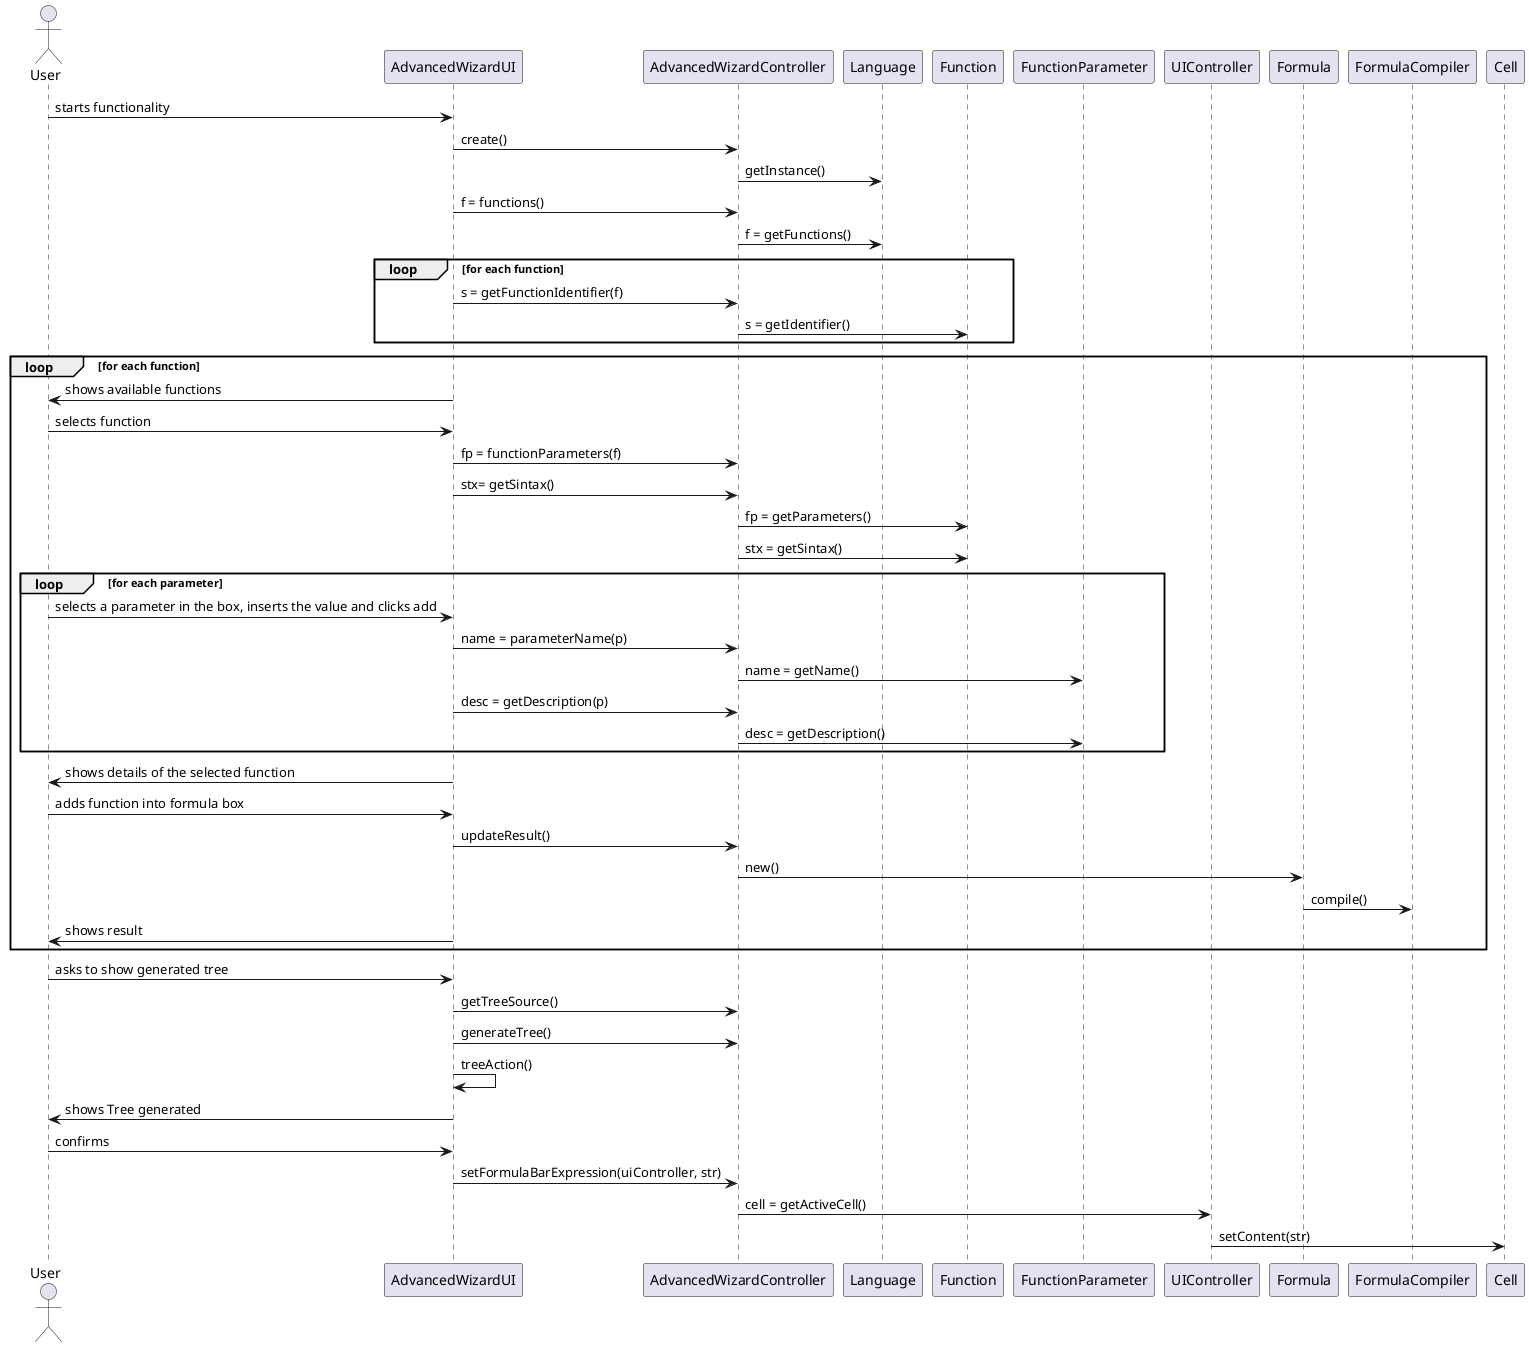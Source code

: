 @startuml
actor User 
participant AdvancedWizardUI
participant AdvancedWizardController
participant Language
participant Function
participant FunctionParameter
participant UIController
participant Formula
participant FormulaCompiler

User->AdvancedWizardUI: starts functionality
AdvancedWizardUI->AdvancedWizardController: create()
AdvancedWizardController->Language: getInstance()
AdvancedWizardUI->AdvancedWizardController: f = functions()
AdvancedWizardController->Language: f = getFunctions()

loop for each function
    AdvancedWizardUI->AdvancedWizardController: s = getFunctionIdentifier(f)
    AdvancedWizardController->Function: s = getIdentifier()
end
loop for each function 
AdvancedWizardUI->User: shows available functions
User->AdvancedWizardUI: selects function
AdvancedWizardUI->AdvancedWizardController: fp = functionParameters(f)
AdvancedWizardUI->AdvancedWizardController: stx= getSintax()
AdvancedWizardController->Function: fp = getParameters()
AdvancedWizardController->Function: stx = getSintax()

loop for each parameter
User->AdvancedWizardUI: selects a parameter in the box, inserts the value and clicks add
AdvancedWizardUI->AdvancedWizardController: name = parameterName(p)
AdvancedWizardController->FunctionParameter: name = getName()
AdvancedWizardUI->AdvancedWizardController: desc = getDescription(p)
AdvancedWizardController->FunctionParameter: desc = getDescription()
end
AdvancedWizardUI->User: shows details of the selected function
User->AdvancedWizardUI: adds function into formula box
AdvancedWizardUI->AdvancedWizardController: updateResult()
AdvancedWizardController-> Formula: new()
Formula->FormulaCompiler: compile()
AdvancedWizardUI->User: shows result
end
User->AdvancedWizardUI: asks to show generated tree
AdvancedWizardUI-> AdvancedWizardController: getTreeSource()
AdvancedWizardUI-> AdvancedWizardController: generateTree()
AdvancedWizardUI->AdvancedWizardUI: treeAction()
AdvancedWizardUI->User: shows Tree generated

User->AdvancedWizardUI: confirms
AdvancedWizardUI->AdvancedWizardController: setFormulaBarExpression(uiController, str)
AdvancedWizardController->UIController: cell = getActiveCell()
UIController->Cell: setContent(str)

@enduml
